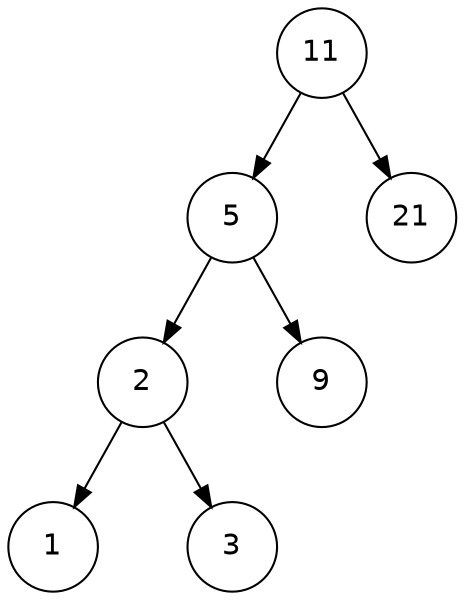 digraph G {
	graph [fontname = "Helvetica"];
	node [fontname = "Helvetica",shape=circle,width=0.6];
	edge [fontname = "Helvetica"];

	11 -> 5;
	m11 [label="", width=0.1, style=invis];
	11 -> m11 [style=invis]
	11 -> 21;
	{rank=same 5 -> m11 -> 21 [style=invis]};

	5 -> 2;
	m5 [label="", width=0.1, style=invis];
	5 -> m5 [style=invis]
	5 -> 9;
	{rank=same 2 -> m5 -> 9 [style=invis]};

	2 -> 1;
	m2 [label="", width=0.1, style=invis];
	2 -> m2 [style=invis]
	2 -> 3;
	{rank=same 1 -> m2 -> 3 [style=invis]};

}
